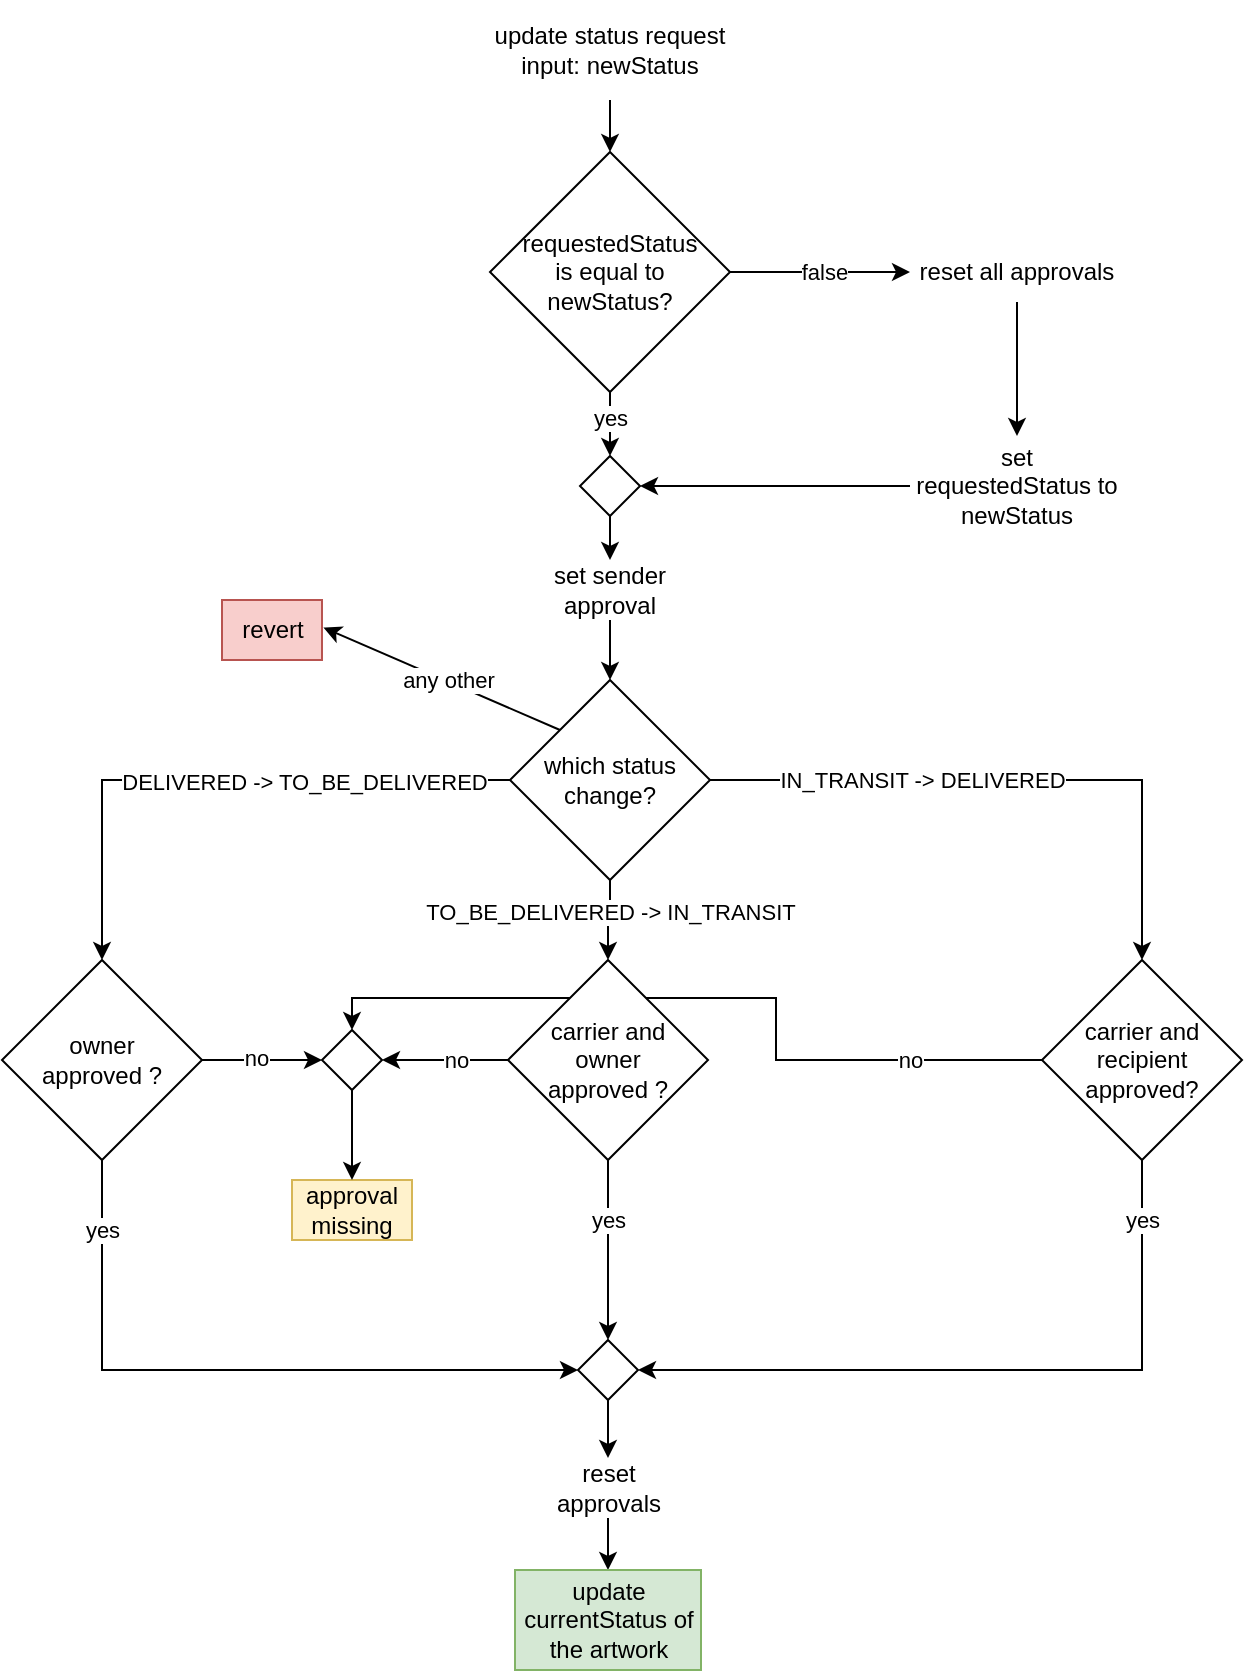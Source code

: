 <mxfile version="21.6.8" type="device">
  <diagram name="Seite-1" id="U3dY17I3DXSGzEJLcEB8">
    <mxGraphModel dx="1300" dy="975" grid="1" gridSize="10" guides="1" tooltips="1" connect="1" arrows="1" fold="1" page="1" pageScale="1" pageWidth="827" pageHeight="1169" math="0" shadow="0">
      <root>
        <mxCell id="0" />
        <mxCell id="1" parent="0" />
        <mxCell id="JLBDE2m9S7MyqyU1WTmx-3" style="edgeStyle=orthogonalEdgeStyle;rounded=0;orthogonalLoop=1;jettySize=auto;html=1;entryX=0.5;entryY=0;entryDx=0;entryDy=0;" parent="1" source="JLBDE2m9S7MyqyU1WTmx-1" target="JLBDE2m9S7MyqyU1WTmx-4" edge="1">
          <mxGeometry relative="1" as="geometry">
            <mxPoint x="406.5" y="261" as="targetPoint" />
          </mxGeometry>
        </mxCell>
        <mxCell id="JLBDE2m9S7MyqyU1WTmx-1" value="update status request&lt;br&gt;input: newStatus" style="text;html=1;strokeColor=none;fillColor=none;align=center;verticalAlign=middle;whiteSpace=wrap;rounded=0;" parent="1" vertex="1">
          <mxGeometry x="340.13" y="171" width="133.75" height="50" as="geometry" />
        </mxCell>
        <mxCell id="JLBDE2m9S7MyqyU1WTmx-7" style="edgeStyle=orthogonalEdgeStyle;rounded=0;orthogonalLoop=1;jettySize=auto;html=1;entryX=0;entryY=0.5;entryDx=0;entryDy=0;" parent="1" source="JLBDE2m9S7MyqyU1WTmx-4" target="JLBDE2m9S7MyqyU1WTmx-10" edge="1">
          <mxGeometry relative="1" as="geometry">
            <mxPoint x="513" y="341" as="targetPoint" />
            <Array as="points">
              <mxPoint x="503" y="307" />
              <mxPoint x="503" y="307" />
            </Array>
          </mxGeometry>
        </mxCell>
        <mxCell id="JLBDE2m9S7MyqyU1WTmx-8" value="false" style="edgeLabel;html=1;align=center;verticalAlign=middle;resizable=0;points=[];" parent="JLBDE2m9S7MyqyU1WTmx-7" vertex="1" connectable="0">
          <mxGeometry x="0.188" y="1" relative="1" as="geometry">
            <mxPoint x="-7" y="1" as="offset" />
          </mxGeometry>
        </mxCell>
        <mxCell id="JLBDE2m9S7MyqyU1WTmx-71" style="edgeStyle=orthogonalEdgeStyle;rounded=0;orthogonalLoop=1;jettySize=auto;html=1;entryX=0.5;entryY=0;entryDx=0;entryDy=0;" parent="1" source="JLBDE2m9S7MyqyU1WTmx-4" target="JLBDE2m9S7MyqyU1WTmx-66" edge="1">
          <mxGeometry relative="1" as="geometry" />
        </mxCell>
        <mxCell id="JLBDE2m9S7MyqyU1WTmx-73" value="yes" style="edgeLabel;html=1;align=center;verticalAlign=middle;resizable=0;points=[];" parent="JLBDE2m9S7MyqyU1WTmx-71" vertex="1" connectable="0">
          <mxGeometry x="0.193" relative="1" as="geometry">
            <mxPoint as="offset" />
          </mxGeometry>
        </mxCell>
        <mxCell id="JLBDE2m9S7MyqyU1WTmx-4" value="requestedStatus&lt;br&gt;is equal to newStatus?" style="rhombus;whiteSpace=wrap;html=1;aspect=fixed;" parent="1" vertex="1">
          <mxGeometry x="347" y="247" width="120" height="120" as="geometry" />
        </mxCell>
        <mxCell id="JLBDE2m9S7MyqyU1WTmx-74" style="edgeStyle=orthogonalEdgeStyle;rounded=0;orthogonalLoop=1;jettySize=auto;html=1;entryX=1;entryY=0.5;entryDx=0;entryDy=0;" parent="1" source="JLBDE2m9S7MyqyU1WTmx-9" target="JLBDE2m9S7MyqyU1WTmx-66" edge="1">
          <mxGeometry relative="1" as="geometry" />
        </mxCell>
        <mxCell id="JLBDE2m9S7MyqyU1WTmx-9" value="set requestedStatus to newStatus" style="text;html=1;strokeColor=none;fillColor=none;align=center;verticalAlign=middle;whiteSpace=wrap;rounded=0;" parent="1" vertex="1">
          <mxGeometry x="557" y="389" width="107" height="50" as="geometry" />
        </mxCell>
        <mxCell id="JLBDE2m9S7MyqyU1WTmx-12" style="edgeStyle=orthogonalEdgeStyle;rounded=0;orthogonalLoop=1;jettySize=auto;html=1;entryX=0.5;entryY=0;entryDx=0;entryDy=0;" parent="1" source="JLBDE2m9S7MyqyU1WTmx-10" target="JLBDE2m9S7MyqyU1WTmx-9" edge="1">
          <mxGeometry relative="1" as="geometry" />
        </mxCell>
        <mxCell id="JLBDE2m9S7MyqyU1WTmx-10" value="reset all approvals" style="text;html=1;strokeColor=none;fillColor=none;align=center;verticalAlign=middle;whiteSpace=wrap;rounded=0;" parent="1" vertex="1">
          <mxGeometry x="557" y="292" width="107" height="30" as="geometry" />
        </mxCell>
        <mxCell id="JLBDE2m9S7MyqyU1WTmx-14" style="edgeStyle=orthogonalEdgeStyle;rounded=0;orthogonalLoop=1;jettySize=auto;html=1;exitX=0.5;exitY=1;exitDx=0;exitDy=0;entryX=0.5;entryY=0;entryDx=0;entryDy=0;" parent="1" source="JLBDE2m9S7MyqyU1WTmx-13" target="JLBDE2m9S7MyqyU1WTmx-29" edge="1">
          <mxGeometry relative="1" as="geometry">
            <mxPoint x="407.348" y="661" as="targetPoint" />
          </mxGeometry>
        </mxCell>
        <mxCell id="JLBDE2m9S7MyqyU1WTmx-15" value="TO_BE_DELIVERED -&amp;gt; IN_TRANSIT" style="edgeLabel;html=1;align=center;verticalAlign=middle;resizable=0;points=[];" parent="JLBDE2m9S7MyqyU1WTmx-14" vertex="1" connectable="0">
          <mxGeometry x="-0.23" relative="1" as="geometry">
            <mxPoint as="offset" />
          </mxGeometry>
        </mxCell>
        <mxCell id="JLBDE2m9S7MyqyU1WTmx-16" style="edgeStyle=orthogonalEdgeStyle;rounded=0;orthogonalLoop=1;jettySize=auto;html=1;entryX=0.5;entryY=0;entryDx=0;entryDy=0;" parent="1" source="JLBDE2m9S7MyqyU1WTmx-13" target="JLBDE2m9S7MyqyU1WTmx-30" edge="1">
          <mxGeometry relative="1" as="geometry">
            <mxPoint x="643" y="661" as="targetPoint" />
          </mxGeometry>
        </mxCell>
        <mxCell id="JLBDE2m9S7MyqyU1WTmx-17" value="IN_TRANSIT -&amp;gt; DELIVERED" style="edgeLabel;html=1;align=center;verticalAlign=middle;resizable=0;points=[];" parent="JLBDE2m9S7MyqyU1WTmx-16" vertex="1" connectable="0">
          <mxGeometry x="0.148" relative="1" as="geometry">
            <mxPoint x="-70" as="offset" />
          </mxGeometry>
        </mxCell>
        <mxCell id="JLBDE2m9S7MyqyU1WTmx-18" style="edgeStyle=orthogonalEdgeStyle;rounded=0;orthogonalLoop=1;jettySize=auto;html=1;entryX=0.5;entryY=0;entryDx=0;entryDy=0;" parent="1" source="JLBDE2m9S7MyqyU1WTmx-13" target="JLBDE2m9S7MyqyU1WTmx-28" edge="1">
          <mxGeometry relative="1" as="geometry">
            <mxPoint x="153" y="661" as="targetPoint" />
            <mxPoint x="397" y="551.0" as="sourcePoint" />
            <Array as="points">
              <mxPoint x="153" y="561" />
            </Array>
          </mxGeometry>
        </mxCell>
        <mxCell id="JLBDE2m9S7MyqyU1WTmx-25" value="revert" style="text;html=1;align=center;verticalAlign=middle;resizable=0;points=[];autosize=1;strokeColor=#b85450;fillColor=#f8cecc;" parent="1" vertex="1">
          <mxGeometry x="213" y="471" width="50" height="30" as="geometry" />
        </mxCell>
        <mxCell id="JLBDE2m9S7MyqyU1WTmx-32" style="edgeStyle=orthogonalEdgeStyle;rounded=0;orthogonalLoop=1;jettySize=auto;html=1;entryX=0;entryY=0.5;entryDx=0;entryDy=0;" parent="1" source="JLBDE2m9S7MyqyU1WTmx-28" target="JLBDE2m9S7MyqyU1WTmx-78" edge="1">
          <mxGeometry relative="1" as="geometry">
            <Array as="points">
              <mxPoint x="153" y="856" />
            </Array>
          </mxGeometry>
        </mxCell>
        <mxCell id="JLBDE2m9S7MyqyU1WTmx-37" value="yes" style="edgeLabel;html=1;align=center;verticalAlign=middle;resizable=0;points=[];" parent="JLBDE2m9S7MyqyU1WTmx-32" vertex="1" connectable="0">
          <mxGeometry x="-0.631" y="2" relative="1" as="geometry">
            <mxPoint x="-2" y="-29" as="offset" />
          </mxGeometry>
        </mxCell>
        <mxCell id="JLBDE2m9S7MyqyU1WTmx-41" style="edgeStyle=orthogonalEdgeStyle;rounded=0;orthogonalLoop=1;jettySize=auto;html=1;entryX=0;entryY=0.5;entryDx=0;entryDy=0;" parent="1" source="JLBDE2m9S7MyqyU1WTmx-28" target="JLBDE2m9S7MyqyU1WTmx-64" edge="1">
          <mxGeometry relative="1" as="geometry">
            <mxPoint x="231.5" y="696.0" as="targetPoint" />
          </mxGeometry>
        </mxCell>
        <mxCell id="JLBDE2m9S7MyqyU1WTmx-42" value="no" style="edgeLabel;html=1;align=center;verticalAlign=middle;resizable=0;points=[];" parent="JLBDE2m9S7MyqyU1WTmx-41" vertex="1" connectable="0">
          <mxGeometry x="-0.098" y="-3" relative="1" as="geometry">
            <mxPoint y="-4" as="offset" />
          </mxGeometry>
        </mxCell>
        <mxCell id="JLBDE2m9S7MyqyU1WTmx-28" value="owner&lt;br&gt;approved ?" style="rhombus;whiteSpace=wrap;html=1;spacing=0;fontSize=12;" parent="1" vertex="1">
          <mxGeometry x="103" y="651" width="100" height="100" as="geometry" />
        </mxCell>
        <mxCell id="JLBDE2m9S7MyqyU1WTmx-34" style="edgeStyle=orthogonalEdgeStyle;rounded=0;orthogonalLoop=1;jettySize=auto;html=1;entryX=1;entryY=0.5;entryDx=0;entryDy=0;exitX=0.5;exitY=1;exitDx=0;exitDy=0;" parent="1" source="JLBDE2m9S7MyqyU1WTmx-30" target="JLBDE2m9S7MyqyU1WTmx-78" edge="1">
          <mxGeometry relative="1" as="geometry">
            <Array as="points">
              <mxPoint x="673" y="856" />
            </Array>
          </mxGeometry>
        </mxCell>
        <mxCell id="JLBDE2m9S7MyqyU1WTmx-38" value="yes" style="edgeLabel;html=1;align=center;verticalAlign=middle;resizable=0;points=[];" parent="JLBDE2m9S7MyqyU1WTmx-34" vertex="1" connectable="0">
          <mxGeometry x="-0.009" relative="1" as="geometry">
            <mxPoint x="72" y="-75" as="offset" />
          </mxGeometry>
        </mxCell>
        <mxCell id="JLBDE2m9S7MyqyU1WTmx-43" style="edgeStyle=orthogonalEdgeStyle;rounded=0;orthogonalLoop=1;jettySize=auto;html=1;entryX=0.5;entryY=0;entryDx=0;entryDy=0;exitX=0;exitY=0.5;exitDx=0;exitDy=0;" parent="1" source="JLBDE2m9S7MyqyU1WTmx-30" target="JLBDE2m9S7MyqyU1WTmx-64" edge="1">
          <mxGeometry relative="1" as="geometry">
            <mxPoint x="343.15" y="696.6" as="targetPoint" />
            <Array as="points">
              <mxPoint x="490" y="701" />
              <mxPoint x="490" y="670" />
              <mxPoint x="278" y="670" />
            </Array>
          </mxGeometry>
        </mxCell>
        <mxCell id="JLBDE2m9S7MyqyU1WTmx-47" value="no" style="edgeLabel;html=1;align=center;verticalAlign=middle;resizable=0;points=[];" parent="JLBDE2m9S7MyqyU1WTmx-43" vertex="1" connectable="0">
          <mxGeometry x="-0.671" relative="1" as="geometry">
            <mxPoint x="-2" as="offset" />
          </mxGeometry>
        </mxCell>
        <mxCell id="JLBDE2m9S7MyqyU1WTmx-30" value="carrier and recipient approved?" style="rhombus;whiteSpace=wrap;html=1;" parent="1" vertex="1">
          <mxGeometry x="623" y="651" width="100" height="100" as="geometry" />
        </mxCell>
        <mxCell id="JLBDE2m9S7MyqyU1WTmx-52" style="edgeStyle=orthogonalEdgeStyle;rounded=0;orthogonalLoop=1;jettySize=auto;html=1;entryX=0.5;entryY=0;entryDx=0;entryDy=0;" parent="1" source="JLBDE2m9S7MyqyU1WTmx-31" target="JLBDE2m9S7MyqyU1WTmx-36" edge="1">
          <mxGeometry relative="1" as="geometry" />
        </mxCell>
        <mxCell id="JLBDE2m9S7MyqyU1WTmx-31" value="reset approvals" style="text;html=1;strokeColor=none;fillColor=none;align=center;verticalAlign=middle;whiteSpace=wrap;rounded=0;spacing=5;" parent="1" vertex="1">
          <mxGeometry x="369.5" y="900" width="73" height="30" as="geometry" />
        </mxCell>
        <mxCell id="JLBDE2m9S7MyqyU1WTmx-36" value="update currentStatus of the artwork" style="text;html=1;strokeColor=#82b366;fillColor=#d5e8d4;align=center;verticalAlign=middle;whiteSpace=wrap;rounded=0;" parent="1" vertex="1">
          <mxGeometry x="359.5" y="956" width="93" height="50" as="geometry" />
        </mxCell>
        <mxCell id="JLBDE2m9S7MyqyU1WTmx-40" style="edgeStyle=orthogonalEdgeStyle;rounded=0;orthogonalLoop=1;jettySize=auto;html=1;entryX=0.5;entryY=0;entryDx=0;entryDy=0;" parent="1" source="JLBDE2m9S7MyqyU1WTmx-39" target="JLBDE2m9S7MyqyU1WTmx-13" edge="1">
          <mxGeometry relative="1" as="geometry" />
        </mxCell>
        <mxCell id="JLBDE2m9S7MyqyU1WTmx-39" value="set sender approval" style="text;html=1;strokeColor=none;fillColor=none;align=center;verticalAlign=middle;whiteSpace=wrap;rounded=0;" parent="1" vertex="1">
          <mxGeometry x="377" y="451" width="60" height="30" as="geometry" />
        </mxCell>
        <mxCell id="JLBDE2m9S7MyqyU1WTmx-53" style="edgeStyle=orthogonalEdgeStyle;rounded=0;orthogonalLoop=1;jettySize=auto;html=1;entryX=0.5;entryY=0;entryDx=0;entryDy=0;" parent="1" source="JLBDE2m9S7MyqyU1WTmx-29" target="JLBDE2m9S7MyqyU1WTmx-78" edge="1">
          <mxGeometry relative="1" as="geometry">
            <Array as="points" />
          </mxGeometry>
        </mxCell>
        <mxCell id="JLBDE2m9S7MyqyU1WTmx-54" value="yes" style="edgeLabel;html=1;align=center;verticalAlign=middle;resizable=0;points=[];" parent="JLBDE2m9S7MyqyU1WTmx-53" vertex="1" connectable="0">
          <mxGeometry x="-0.289" relative="1" as="geometry">
            <mxPoint y="-2" as="offset" />
          </mxGeometry>
        </mxCell>
        <mxCell id="joDUiSb_5SIe1ieBUzfi-1" style="edgeStyle=orthogonalEdgeStyle;rounded=0;orthogonalLoop=1;jettySize=auto;html=1;entryX=1;entryY=0.5;entryDx=0;entryDy=0;" edge="1" parent="1" source="JLBDE2m9S7MyqyU1WTmx-29" target="JLBDE2m9S7MyqyU1WTmx-64">
          <mxGeometry relative="1" as="geometry" />
        </mxCell>
        <mxCell id="joDUiSb_5SIe1ieBUzfi-2" value="no" style="edgeLabel;html=1;align=center;verticalAlign=middle;resizable=0;points=[];" vertex="1" connectable="0" parent="joDUiSb_5SIe1ieBUzfi-1">
          <mxGeometry x="0.111" y="1" relative="1" as="geometry">
            <mxPoint x="9" y="-1" as="offset" />
          </mxGeometry>
        </mxCell>
        <mxCell id="JLBDE2m9S7MyqyU1WTmx-29" value="carrier and&lt;br&gt;owner &lt;br&gt;approved ?" style="rhombus;spacing=0;html=1;whiteSpace=wrap;" parent="1" vertex="1">
          <mxGeometry x="356" y="651" width="100" height="100" as="geometry" />
        </mxCell>
        <mxCell id="JLBDE2m9S7MyqyU1WTmx-49" value="approval missing" style="text;html=1;strokeColor=#d6b656;fillColor=#fff2cc;align=center;verticalAlign=middle;whiteSpace=wrap;rounded=0;" parent="1" vertex="1">
          <mxGeometry x="248" y="761" width="60" height="30" as="geometry" />
        </mxCell>
        <mxCell id="JLBDE2m9S7MyqyU1WTmx-59" value="" style="edgeStyle=orthogonalEdgeStyle;rounded=0;orthogonalLoop=1;jettySize=auto;html=1;entryX=0.5;entryY=0;entryDx=0;entryDy=0;" parent="1" target="JLBDE2m9S7MyqyU1WTmx-13" edge="1">
          <mxGeometry relative="1" as="geometry">
            <mxPoint x="153" y="651" as="targetPoint" />
            <mxPoint x="397" y="551.0" as="sourcePoint" />
            <Array as="points" />
          </mxGeometry>
        </mxCell>
        <mxCell id="JLBDE2m9S7MyqyU1WTmx-60" value="DELIVERED -&amp;gt; TO_BE_DELIVERED" style="edgeLabel;html=1;align=center;verticalAlign=middle;resizable=0;points=[];" parent="JLBDE2m9S7MyqyU1WTmx-59" vertex="1" connectable="0">
          <mxGeometry x="-0.197" y="-1" relative="1" as="geometry">
            <mxPoint x="-154" y="-4" as="offset" />
          </mxGeometry>
        </mxCell>
        <mxCell id="JLBDE2m9S7MyqyU1WTmx-13" value="which status change?" style="rhombus;whiteSpace=wrap;html=1;" parent="1" vertex="1">
          <mxGeometry x="357" y="511" width="100" height="100" as="geometry" />
        </mxCell>
        <mxCell id="JLBDE2m9S7MyqyU1WTmx-61" value="" style="endArrow=classic;html=1;rounded=0;entryX=1.014;entryY=0.459;entryDx=0;entryDy=0;entryPerimeter=0;exitX=0;exitY=0;exitDx=0;exitDy=0;" parent="1" source="JLBDE2m9S7MyqyU1WTmx-13" target="JLBDE2m9S7MyqyU1WTmx-25" edge="1">
          <mxGeometry width="50" height="50" relative="1" as="geometry">
            <mxPoint x="433" y="521" as="sourcePoint" />
            <mxPoint x="483" y="471" as="targetPoint" />
          </mxGeometry>
        </mxCell>
        <mxCell id="JLBDE2m9S7MyqyU1WTmx-62" value="any other" style="edgeLabel;html=1;align=center;verticalAlign=middle;resizable=0;points=[];" parent="JLBDE2m9S7MyqyU1WTmx-61" vertex="1" connectable="0">
          <mxGeometry x="-0.035" y="-1" relative="1" as="geometry">
            <mxPoint as="offset" />
          </mxGeometry>
        </mxCell>
        <mxCell id="JLBDE2m9S7MyqyU1WTmx-65" style="edgeStyle=orthogonalEdgeStyle;rounded=0;orthogonalLoop=1;jettySize=auto;html=1;entryX=0.5;entryY=0;entryDx=0;entryDy=0;" parent="1" source="JLBDE2m9S7MyqyU1WTmx-64" target="JLBDE2m9S7MyqyU1WTmx-49" edge="1">
          <mxGeometry relative="1" as="geometry" />
        </mxCell>
        <mxCell id="JLBDE2m9S7MyqyU1WTmx-64" value="" style="rhombus;" parent="1" vertex="1">
          <mxGeometry x="263" y="686" width="30" height="30" as="geometry" />
        </mxCell>
        <mxCell id="JLBDE2m9S7MyqyU1WTmx-75" style="edgeStyle=orthogonalEdgeStyle;rounded=0;orthogonalLoop=1;jettySize=auto;html=1;entryX=0.5;entryY=0;entryDx=0;entryDy=0;" parent="1" source="JLBDE2m9S7MyqyU1WTmx-66" target="JLBDE2m9S7MyqyU1WTmx-39" edge="1">
          <mxGeometry relative="1" as="geometry" />
        </mxCell>
        <mxCell id="JLBDE2m9S7MyqyU1WTmx-66" value="" style="rhombus;" parent="1" vertex="1">
          <mxGeometry x="392" y="399" width="30" height="30" as="geometry" />
        </mxCell>
        <mxCell id="joDUiSb_5SIe1ieBUzfi-4" style="edgeStyle=orthogonalEdgeStyle;rounded=0;orthogonalLoop=1;jettySize=auto;html=1;entryX=0.5;entryY=0;entryDx=0;entryDy=0;" edge="1" parent="1" source="JLBDE2m9S7MyqyU1WTmx-78" target="JLBDE2m9S7MyqyU1WTmx-31">
          <mxGeometry relative="1" as="geometry" />
        </mxCell>
        <mxCell id="JLBDE2m9S7MyqyU1WTmx-78" value="" style="rhombus;" parent="1" vertex="1">
          <mxGeometry x="391" y="841" width="30" height="30" as="geometry" />
        </mxCell>
      </root>
    </mxGraphModel>
  </diagram>
</mxfile>
